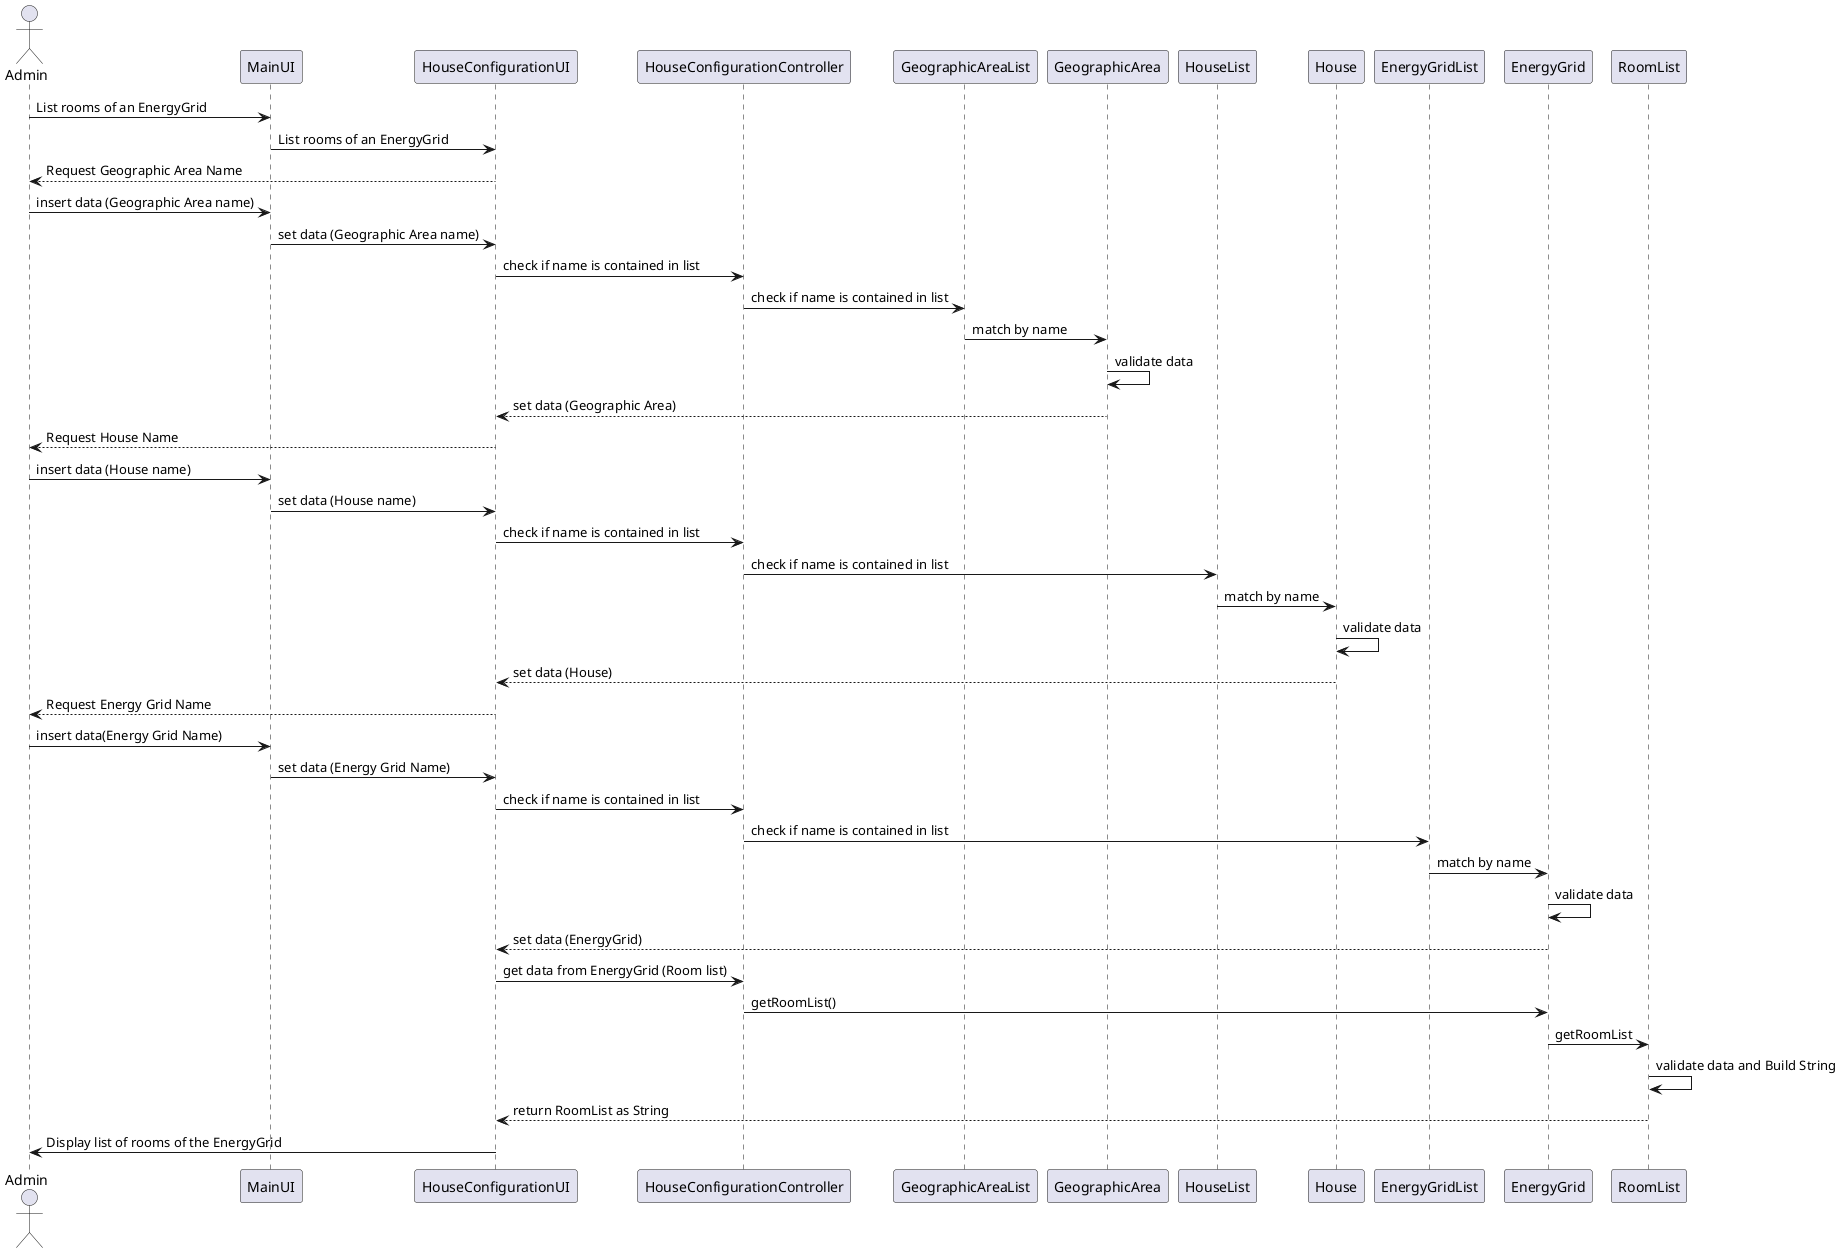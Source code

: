@startuml
actor Admin
Admin -> MainUI: List rooms of an EnergyGrid
MainUI -> HouseConfigurationUI:List rooms of an EnergyGrid
HouseConfigurationUI --> Admin: Request Geographic Area Name
Admin -> MainUI: insert data (Geographic Area name)
MainUI -> HouseConfigurationUI: set data (Geographic Area name)
HouseConfigurationUI ->HouseConfigurationController: check if name is contained in list
HouseConfigurationController -> GeographicAreaList: check if name is contained in list
GeographicAreaList -> GeographicArea: match by name
GeographicArea -> GeographicArea: validate data
GeographicArea --> HouseConfigurationUI: set data (Geographic Area)
HouseConfigurationUI --> Admin: Request House Name
Admin -> MainUI: insert data (House name)
MainUI -> HouseConfigurationUI: set data (House name)
HouseConfigurationUI -> HouseConfigurationController: check if name is contained in list
HouseConfigurationController -> HouseList: check if name is contained in list
HouseList -> House: match by name
House -> House: validate data
House --> HouseConfigurationUI: set data (House)
HouseConfigurationUI --> Admin: Request Energy Grid Name
Admin -> MainUI: insert data(Energy Grid Name)
MainUI -> HouseConfigurationUI: set data (Energy Grid Name)
HouseConfigurationUI -> HouseConfigurationController: check if name is contained in list
HouseConfigurationController -> EnergyGridList: check if name is contained in list
EnergyGridList -> EnergyGrid: match by name
EnergyGrid -> EnergyGrid: validate data
EnergyGrid --> HouseConfigurationUI: set data (EnergyGrid)
HouseConfigurationUI -> HouseConfigurationController: get data from EnergyGrid (Room list)
HouseConfigurationController -> EnergyGrid: getRoomList()
EnergyGrid->RoomList:getRoomList
RoomList->RoomList: validate data and Build String
RoomList-->HouseConfigurationUI:return RoomList as String
HouseConfigurationUI->Admin: Display list of rooms of the EnergyGrid
@enduml